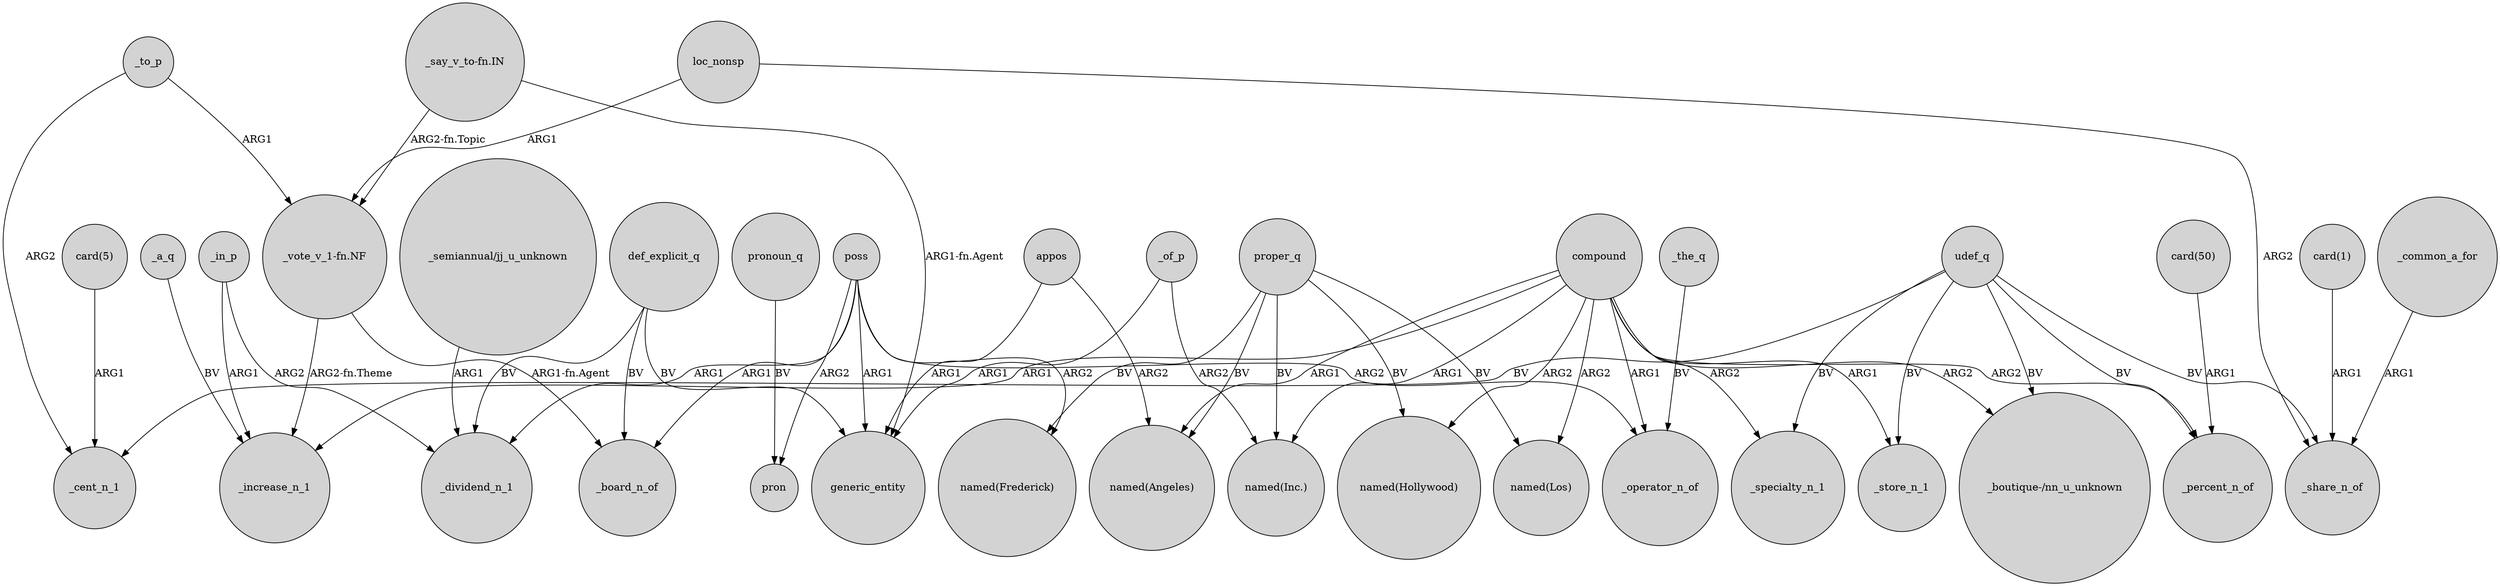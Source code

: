digraph {
	node [shape=circle style=filled]
	proper_q -> "named(Inc.)" [label=BV]
	"card(5)" -> _cent_n_1 [label=ARG1]
	udef_q -> _specialty_n_1 [label=BV]
	poss -> generic_entity [label=ARG1]
	compound -> "named(Hollywood)" [label=ARG2]
	"_say_v_to-fn.IN" -> generic_entity [label="ARG1-fn.Agent"]
	_a_q -> _increase_n_1 [label=BV]
	poss -> pron [label=ARG2]
	compound -> _store_n_1 [label=ARG1]
	udef_q -> "_boutique-/nn_u_unknown" [label=BV]
	compound -> "named(Los)" [label=ARG2]
	def_explicit_q -> _dividend_n_1 [label=BV]
	proper_q -> "named(Los)" [label=BV]
	appos -> "named(Angeles)" [label=ARG2]
	poss -> _operator_n_of [label=ARG2]
	def_explicit_q -> generic_entity [label=BV]
	_to_p -> "_vote_v_1-fn.NF" [label=ARG1]
	poss -> _board_n_of [label=ARG1]
	def_explicit_q -> _board_n_of [label=BV]
	"_semiannual/jj_u_unknown" -> _dividend_n_1 [label=ARG1]
	compound -> _percent_n_of [label=ARG2]
	_the_q -> _operator_n_of [label=BV]
	compound -> "_boutique-/nn_u_unknown" [label=ARG2]
	compound -> "named(Angeles)" [label=ARG1]
	udef_q -> _cent_n_1 [label=BV]
	appos -> generic_entity [label=ARG1]
	pronoun_q -> pron [label=BV]
	"card(50)" -> _percent_n_of [label=ARG1]
	poss -> "named(Frederick)" [label=ARG2]
	proper_q -> "named(Hollywood)" [label=BV]
	_to_p -> _cent_n_1 [label=ARG2]
	"card(1)" -> _share_n_of [label=ARG1]
	compound -> _operator_n_of [label=ARG1]
	_common_a_for -> _share_n_of [label=ARG1]
	proper_q -> "named(Frederick)" [label=BV]
	udef_q -> _share_n_of [label=BV]
	compound -> _specialty_n_1 [label=ARG2]
	poss -> _dividend_n_1 [label=ARG1]
	_in_p -> _dividend_n_1 [label=ARG2]
	"_vote_v_1-fn.NF" -> _board_n_of [label="ARG1-fn.Agent"]
	compound -> _increase_n_1 [label=ARG1]
	"_say_v_to-fn.IN" -> "_vote_v_1-fn.NF" [label="ARG2-fn.Topic"]
	loc_nonsp -> _share_n_of [label=ARG2]
	proper_q -> "named(Angeles)" [label=BV]
	udef_q -> _percent_n_of [label=BV]
	_of_p -> "named(Inc.)" [label=ARG2]
	loc_nonsp -> "_vote_v_1-fn.NF" [label=ARG1]
	"_vote_v_1-fn.NF" -> _increase_n_1 [label="ARG2-fn.Theme"]
	_of_p -> generic_entity [label=ARG1]
	_in_p -> _increase_n_1 [label=ARG1]
	udef_q -> _store_n_1 [label=BV]
	compound -> "named(Inc.)" [label=ARG1]
}
